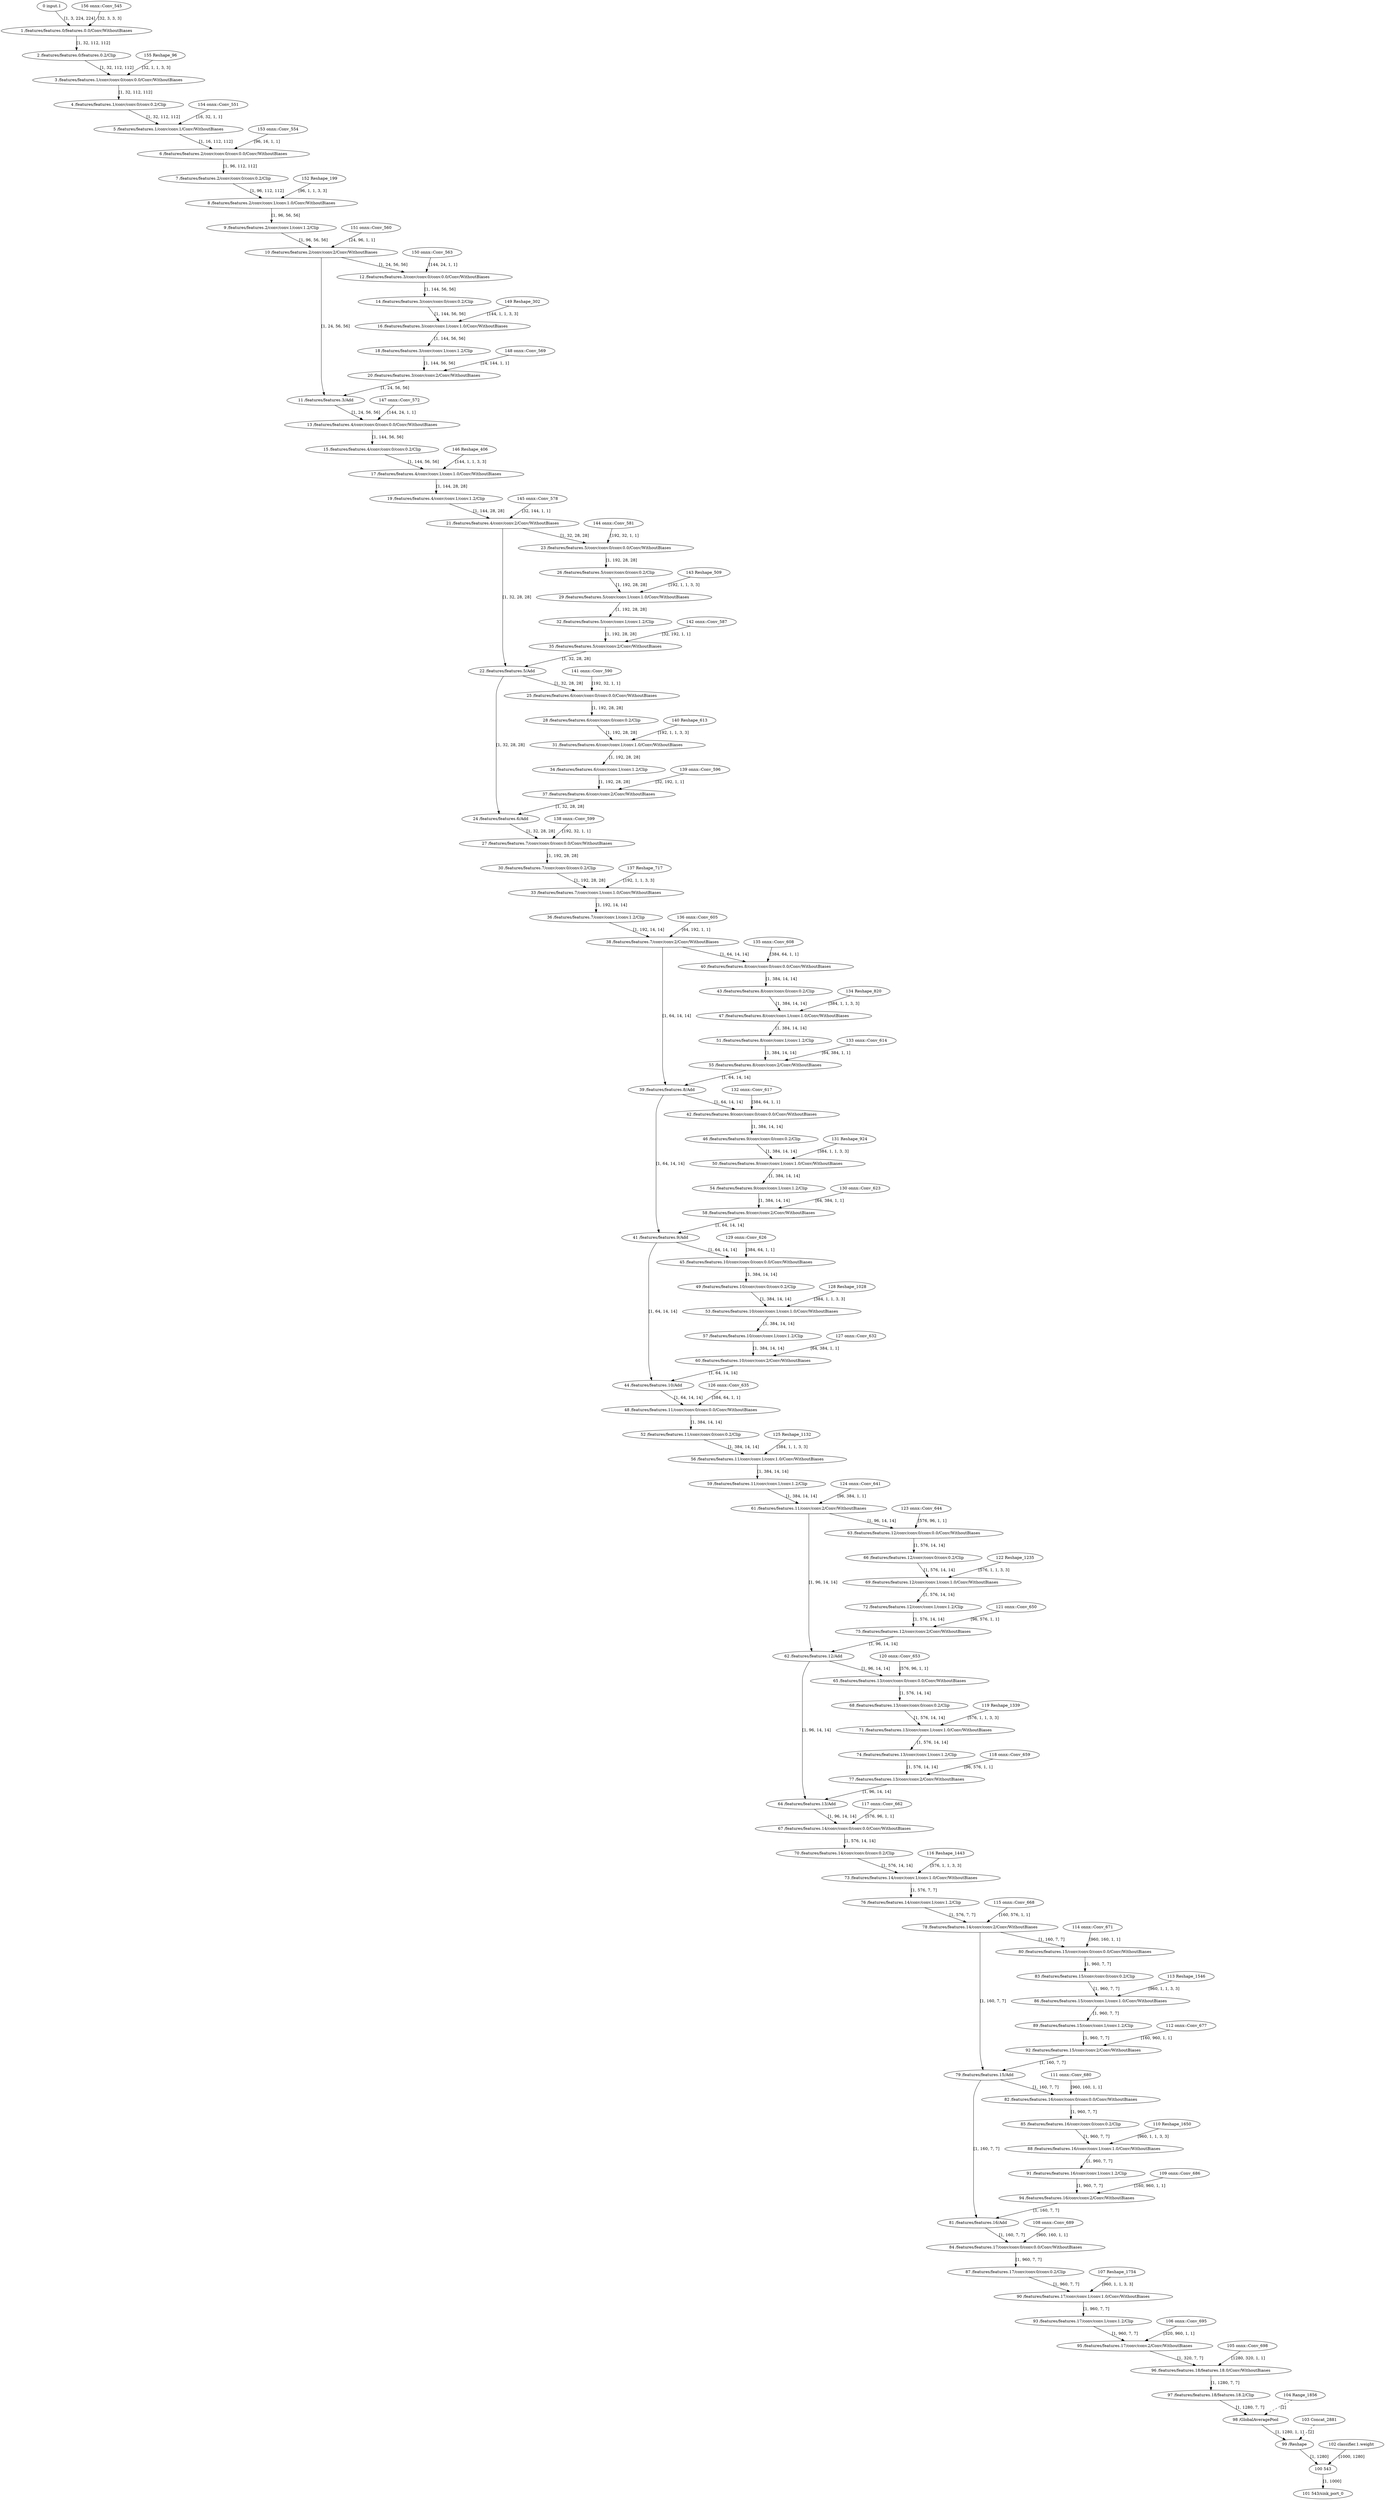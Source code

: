 strict digraph  {
"0 input.1" [id=0, type=Parameter];
"1 /features/features.0/features.0.0/Conv/WithoutBiases" [id=1, type=Convolution];
"2 /features/features.0/features.0.2/Clip" [id=2, type=Clamp];
"3 /features/features.1/conv/conv.0/conv.0.0/Conv/WithoutBiases" [id=3, type=GroupConvolution];
"4 /features/features.1/conv/conv.0/conv.0.2/Clip" [id=4, type=Clamp];
"5 /features/features.1/conv/conv.1/Conv/WithoutBiases" [id=5, type=Convolution];
"6 /features/features.2/conv/conv.0/conv.0.0/Conv/WithoutBiases" [id=6, type=Convolution];
"7 /features/features.2/conv/conv.0/conv.0.2/Clip" [id=7, type=Clamp];
"8 /features/features.2/conv/conv.1/conv.1.0/Conv/WithoutBiases" [id=8, type=GroupConvolution];
"9 /features/features.2/conv/conv.1/conv.1.2/Clip" [id=9, type=Clamp];
"10 /features/features.2/conv/conv.2/Conv/WithoutBiases" [id=10, type=Convolution];
"11 /features/features.3/Add" [id=11, type=Add];
"12 /features/features.3/conv/conv.0/conv.0.0/Conv/WithoutBiases" [id=12, type=Convolution];
"13 /features/features.4/conv/conv.0/conv.0.0/Conv/WithoutBiases" [id=13, type=Convolution];
"14 /features/features.3/conv/conv.0/conv.0.2/Clip" [id=14, type=Clamp];
"15 /features/features.4/conv/conv.0/conv.0.2/Clip" [id=15, type=Clamp];
"16 /features/features.3/conv/conv.1/conv.1.0/Conv/WithoutBiases" [id=16, type=GroupConvolution];
"17 /features/features.4/conv/conv.1/conv.1.0/Conv/WithoutBiases" [id=17, type=GroupConvolution];
"18 /features/features.3/conv/conv.1/conv.1.2/Clip" [id=18, type=Clamp];
"19 /features/features.4/conv/conv.1/conv.1.2/Clip" [id=19, type=Clamp];
"20 /features/features.3/conv/conv.2/Conv/WithoutBiases" [id=20, type=Convolution];
"21 /features/features.4/conv/conv.2/Conv/WithoutBiases" [id=21, type=Convolution];
"22 /features/features.5/Add" [id=22, type=Add];
"23 /features/features.5/conv/conv.0/conv.0.0/Conv/WithoutBiases" [id=23, type=Convolution];
"24 /features/features.6/Add" [id=24, type=Add];
"25 /features/features.6/conv/conv.0/conv.0.0/Conv/WithoutBiases" [id=25, type=Convolution];
"26 /features/features.5/conv/conv.0/conv.0.2/Clip" [id=26, type=Clamp];
"27 /features/features.7/conv/conv.0/conv.0.0/Conv/WithoutBiases" [id=27, type=Convolution];
"28 /features/features.6/conv/conv.0/conv.0.2/Clip" [id=28, type=Clamp];
"29 /features/features.5/conv/conv.1/conv.1.0/Conv/WithoutBiases" [id=29, type=GroupConvolution];
"30 /features/features.7/conv/conv.0/conv.0.2/Clip" [id=30, type=Clamp];
"31 /features/features.6/conv/conv.1/conv.1.0/Conv/WithoutBiases" [id=31, type=GroupConvolution];
"32 /features/features.5/conv/conv.1/conv.1.2/Clip" [id=32, type=Clamp];
"33 /features/features.7/conv/conv.1/conv.1.0/Conv/WithoutBiases" [id=33, type=GroupConvolution];
"34 /features/features.6/conv/conv.1/conv.1.2/Clip" [id=34, type=Clamp];
"35 /features/features.5/conv/conv.2/Conv/WithoutBiases" [id=35, type=Convolution];
"36 /features/features.7/conv/conv.1/conv.1.2/Clip" [id=36, type=Clamp];
"37 /features/features.6/conv/conv.2/Conv/WithoutBiases" [id=37, type=Convolution];
"38 /features/features.7/conv/conv.2/Conv/WithoutBiases" [id=38, type=Convolution];
"39 /features/features.8/Add" [id=39, type=Add];
"40 /features/features.8/conv/conv.0/conv.0.0/Conv/WithoutBiases" [id=40, type=Convolution];
"41 /features/features.9/Add" [id=41, type=Add];
"42 /features/features.9/conv/conv.0/conv.0.0/Conv/WithoutBiases" [id=42, type=Convolution];
"43 /features/features.8/conv/conv.0/conv.0.2/Clip" [id=43, type=Clamp];
"44 /features/features.10/Add" [id=44, type=Add];
"45 /features/features.10/conv/conv.0/conv.0.0/Conv/WithoutBiases" [id=45, type=Convolution];
"46 /features/features.9/conv/conv.0/conv.0.2/Clip" [id=46, type=Clamp];
"47 /features/features.8/conv/conv.1/conv.1.0/Conv/WithoutBiases" [id=47, type=GroupConvolution];
"48 /features/features.11/conv/conv.0/conv.0.0/Conv/WithoutBiases" [id=48, type=Convolution];
"49 /features/features.10/conv/conv.0/conv.0.2/Clip" [id=49, type=Clamp];
"50 /features/features.9/conv/conv.1/conv.1.0/Conv/WithoutBiases" [id=50, type=GroupConvolution];
"51 /features/features.8/conv/conv.1/conv.1.2/Clip" [id=51, type=Clamp];
"52 /features/features.11/conv/conv.0/conv.0.2/Clip" [id=52, type=Clamp];
"53 /features/features.10/conv/conv.1/conv.1.0/Conv/WithoutBiases" [id=53, type=GroupConvolution];
"54 /features/features.9/conv/conv.1/conv.1.2/Clip" [id=54, type=Clamp];
"55 /features/features.8/conv/conv.2/Conv/WithoutBiases" [id=55, type=Convolution];
"56 /features/features.11/conv/conv.1/conv.1.0/Conv/WithoutBiases" [id=56, type=GroupConvolution];
"57 /features/features.10/conv/conv.1/conv.1.2/Clip" [id=57, type=Clamp];
"58 /features/features.9/conv/conv.2/Conv/WithoutBiases" [id=58, type=Convolution];
"59 /features/features.11/conv/conv.1/conv.1.2/Clip" [id=59, type=Clamp];
"60 /features/features.10/conv/conv.2/Conv/WithoutBiases" [id=60, type=Convolution];
"61 /features/features.11/conv/conv.2/Conv/WithoutBiases" [id=61, type=Convolution];
"62 /features/features.12/Add" [id=62, type=Add];
"63 /features/features.12/conv/conv.0/conv.0.0/Conv/WithoutBiases" [id=63, type=Convolution];
"64 /features/features.13/Add" [id=64, type=Add];
"65 /features/features.13/conv/conv.0/conv.0.0/Conv/WithoutBiases" [id=65, type=Convolution];
"66 /features/features.12/conv/conv.0/conv.0.2/Clip" [id=66, type=Clamp];
"67 /features/features.14/conv/conv.0/conv.0.0/Conv/WithoutBiases" [id=67, type=Convolution];
"68 /features/features.13/conv/conv.0/conv.0.2/Clip" [id=68, type=Clamp];
"69 /features/features.12/conv/conv.1/conv.1.0/Conv/WithoutBiases" [id=69, type=GroupConvolution];
"70 /features/features.14/conv/conv.0/conv.0.2/Clip" [id=70, type=Clamp];
"71 /features/features.13/conv/conv.1/conv.1.0/Conv/WithoutBiases" [id=71, type=GroupConvolution];
"72 /features/features.12/conv/conv.1/conv.1.2/Clip" [id=72, type=Clamp];
"73 /features/features.14/conv/conv.1/conv.1.0/Conv/WithoutBiases" [id=73, type=GroupConvolution];
"74 /features/features.13/conv/conv.1/conv.1.2/Clip" [id=74, type=Clamp];
"75 /features/features.12/conv/conv.2/Conv/WithoutBiases" [id=75, type=Convolution];
"76 /features/features.14/conv/conv.1/conv.1.2/Clip" [id=76, type=Clamp];
"77 /features/features.13/conv/conv.2/Conv/WithoutBiases" [id=77, type=Convolution];
"78 /features/features.14/conv/conv.2/Conv/WithoutBiases" [id=78, type=Convolution];
"79 /features/features.15/Add" [id=79, type=Add];
"80 /features/features.15/conv/conv.0/conv.0.0/Conv/WithoutBiases" [id=80, type=Convolution];
"81 /features/features.16/Add" [id=81, type=Add];
"82 /features/features.16/conv/conv.0/conv.0.0/Conv/WithoutBiases" [id=82, type=Convolution];
"83 /features/features.15/conv/conv.0/conv.0.2/Clip" [id=83, type=Clamp];
"84 /features/features.17/conv/conv.0/conv.0.0/Conv/WithoutBiases" [id=84, type=Convolution];
"85 /features/features.16/conv/conv.0/conv.0.2/Clip" [id=85, type=Clamp];
"86 /features/features.15/conv/conv.1/conv.1.0/Conv/WithoutBiases" [id=86, type=GroupConvolution];
"87 /features/features.17/conv/conv.0/conv.0.2/Clip" [id=87, type=Clamp];
"88 /features/features.16/conv/conv.1/conv.1.0/Conv/WithoutBiases" [id=88, type=GroupConvolution];
"89 /features/features.15/conv/conv.1/conv.1.2/Clip" [id=89, type=Clamp];
"90 /features/features.17/conv/conv.1/conv.1.0/Conv/WithoutBiases" [id=90, type=GroupConvolution];
"91 /features/features.16/conv/conv.1/conv.1.2/Clip" [id=91, type=Clamp];
"92 /features/features.15/conv/conv.2/Conv/WithoutBiases" [id=92, type=Convolution];
"93 /features/features.17/conv/conv.1/conv.1.2/Clip" [id=93, type=Clamp];
"94 /features/features.16/conv/conv.2/Conv/WithoutBiases" [id=94, type=Convolution];
"95 /features/features.17/conv/conv.2/Conv/WithoutBiases" [id=95, type=Convolution];
"96 /features/features.18/features.18.0/Conv/WithoutBiases" [id=96, type=Convolution];
"97 /features/features.18/features.18.2/Clip" [id=97, type=Clamp];
"98 /GlobalAveragePool" [id=98, type=ReduceMean];
"99 /Reshape" [id=99, type=Reshape];
"100 543" [id=100, type=MatMul];
"101 543/sink_port_0" [id=101, type=Result];
"102 classifier.1.weight" [id=102, type=Constant];
"103 Concat_2881" [id=103, type=Constant];
"104 Range_1856" [id=104, type=Constant];
"105 onnx^^Conv_698" [id=105, label="105 onnx::Conv_698", type=Constant];
"106 onnx^^Conv_695" [id=106, label="106 onnx::Conv_695", type=Constant];
"107 Reshape_1754" [id=107, type=Constant];
"108 onnx^^Conv_689" [id=108, label="108 onnx::Conv_689", type=Constant];
"109 onnx^^Conv_686" [id=109, label="109 onnx::Conv_686", type=Constant];
"110 Reshape_1650" [id=110, type=Constant];
"111 onnx^^Conv_680" [id=111, label="111 onnx::Conv_680", type=Constant];
"112 onnx^^Conv_677" [id=112, label="112 onnx::Conv_677", type=Constant];
"113 Reshape_1546" [id=113, type=Constant];
"114 onnx^^Conv_671" [id=114, label="114 onnx::Conv_671", type=Constant];
"115 onnx^^Conv_668" [id=115, label="115 onnx::Conv_668", type=Constant];
"116 Reshape_1443" [id=116, type=Constant];
"117 onnx^^Conv_662" [id=117, label="117 onnx::Conv_662", type=Constant];
"118 onnx^^Conv_659" [id=118, label="118 onnx::Conv_659", type=Constant];
"119 Reshape_1339" [id=119, type=Constant];
"120 onnx^^Conv_653" [id=120, label="120 onnx::Conv_653", type=Constant];
"121 onnx^^Conv_650" [id=121, label="121 onnx::Conv_650", type=Constant];
"122 Reshape_1235" [id=122, type=Constant];
"123 onnx^^Conv_644" [id=123, label="123 onnx::Conv_644", type=Constant];
"124 onnx^^Conv_641" [id=124, label="124 onnx::Conv_641", type=Constant];
"125 Reshape_1132" [id=125, type=Constant];
"126 onnx^^Conv_635" [id=126, label="126 onnx::Conv_635", type=Constant];
"127 onnx^^Conv_632" [id=127, label="127 onnx::Conv_632", type=Constant];
"128 Reshape_1028" [id=128, type=Constant];
"129 onnx^^Conv_626" [id=129, label="129 onnx::Conv_626", type=Constant];
"130 onnx^^Conv_623" [id=130, label="130 onnx::Conv_623", type=Constant];
"131 Reshape_924" [id=131, type=Constant];
"132 onnx^^Conv_617" [id=132, label="132 onnx::Conv_617", type=Constant];
"133 onnx^^Conv_614" [id=133, label="133 onnx::Conv_614", type=Constant];
"134 Reshape_820" [id=134, type=Constant];
"135 onnx^^Conv_608" [id=135, label="135 onnx::Conv_608", type=Constant];
"136 onnx^^Conv_605" [id=136, label="136 onnx::Conv_605", type=Constant];
"137 Reshape_717" [id=137, type=Constant];
"138 onnx^^Conv_599" [id=138, label="138 onnx::Conv_599", type=Constant];
"139 onnx^^Conv_596" [id=139, label="139 onnx::Conv_596", type=Constant];
"140 Reshape_613" [id=140, type=Constant];
"141 onnx^^Conv_590" [id=141, label="141 onnx::Conv_590", type=Constant];
"142 onnx^^Conv_587" [id=142, label="142 onnx::Conv_587", type=Constant];
"143 Reshape_509" [id=143, type=Constant];
"144 onnx^^Conv_581" [id=144, label="144 onnx::Conv_581", type=Constant];
"145 onnx^^Conv_578" [id=145, label="145 onnx::Conv_578", type=Constant];
"146 Reshape_406" [id=146, type=Constant];
"147 onnx^^Conv_572" [id=147, label="147 onnx::Conv_572", type=Constant];
"148 onnx^^Conv_569" [id=148, label="148 onnx::Conv_569", type=Constant];
"149 Reshape_302" [id=149, type=Constant];
"150 onnx^^Conv_563" [id=150, label="150 onnx::Conv_563", type=Constant];
"151 onnx^^Conv_560" [id=151, label="151 onnx::Conv_560", type=Constant];
"152 Reshape_199" [id=152, type=Constant];
"153 onnx^^Conv_554" [id=153, label="153 onnx::Conv_554", type=Constant];
"154 onnx^^Conv_551" [id=154, label="154 onnx::Conv_551", type=Constant];
"155 Reshape_96" [id=155, type=Constant];
"156 onnx^^Conv_545" [id=156, label="156 onnx::Conv_545", type=Constant];
"0 input.1" -> "1 /features/features.0/features.0.0/Conv/WithoutBiases"  [label="[1, 3, 224, 224]", style=solid];
"1 /features/features.0/features.0.0/Conv/WithoutBiases" -> "2 /features/features.0/features.0.2/Clip"  [label="[1, 32, 112, 112]", style=solid];
"2 /features/features.0/features.0.2/Clip" -> "3 /features/features.1/conv/conv.0/conv.0.0/Conv/WithoutBiases"  [label="[1, 32, 112, 112]", style=solid];
"3 /features/features.1/conv/conv.0/conv.0.0/Conv/WithoutBiases" -> "4 /features/features.1/conv/conv.0/conv.0.2/Clip"  [label="[1, 32, 112, 112]", style=solid];
"4 /features/features.1/conv/conv.0/conv.0.2/Clip" -> "5 /features/features.1/conv/conv.1/Conv/WithoutBiases"  [label="[1, 32, 112, 112]", style=solid];
"5 /features/features.1/conv/conv.1/Conv/WithoutBiases" -> "6 /features/features.2/conv/conv.0/conv.0.0/Conv/WithoutBiases"  [label="[1, 16, 112, 112]", style=solid];
"6 /features/features.2/conv/conv.0/conv.0.0/Conv/WithoutBiases" -> "7 /features/features.2/conv/conv.0/conv.0.2/Clip"  [label="[1, 96, 112, 112]", style=solid];
"7 /features/features.2/conv/conv.0/conv.0.2/Clip" -> "8 /features/features.2/conv/conv.1/conv.1.0/Conv/WithoutBiases"  [label="[1, 96, 112, 112]", style=solid];
"8 /features/features.2/conv/conv.1/conv.1.0/Conv/WithoutBiases" -> "9 /features/features.2/conv/conv.1/conv.1.2/Clip"  [label="[1, 96, 56, 56]", style=solid];
"9 /features/features.2/conv/conv.1/conv.1.2/Clip" -> "10 /features/features.2/conv/conv.2/Conv/WithoutBiases"  [label="[1, 96, 56, 56]", style=solid];
"10 /features/features.2/conv/conv.2/Conv/WithoutBiases" -> "11 /features/features.3/Add"  [label="[1, 24, 56, 56]", style=solid];
"10 /features/features.2/conv/conv.2/Conv/WithoutBiases" -> "12 /features/features.3/conv/conv.0/conv.0.0/Conv/WithoutBiases"  [label="[1, 24, 56, 56]", style=solid];
"11 /features/features.3/Add" -> "13 /features/features.4/conv/conv.0/conv.0.0/Conv/WithoutBiases"  [label="[1, 24, 56, 56]", style=solid];
"12 /features/features.3/conv/conv.0/conv.0.0/Conv/WithoutBiases" -> "14 /features/features.3/conv/conv.0/conv.0.2/Clip"  [label="[1, 144, 56, 56]", style=solid];
"13 /features/features.4/conv/conv.0/conv.0.0/Conv/WithoutBiases" -> "15 /features/features.4/conv/conv.0/conv.0.2/Clip"  [label="[1, 144, 56, 56]", style=solid];
"14 /features/features.3/conv/conv.0/conv.0.2/Clip" -> "16 /features/features.3/conv/conv.1/conv.1.0/Conv/WithoutBiases"  [label="[1, 144, 56, 56]", style=solid];
"15 /features/features.4/conv/conv.0/conv.0.2/Clip" -> "17 /features/features.4/conv/conv.1/conv.1.0/Conv/WithoutBiases"  [label="[1, 144, 56, 56]", style=solid];
"16 /features/features.3/conv/conv.1/conv.1.0/Conv/WithoutBiases" -> "18 /features/features.3/conv/conv.1/conv.1.2/Clip"  [label="[1, 144, 56, 56]", style=solid];
"17 /features/features.4/conv/conv.1/conv.1.0/Conv/WithoutBiases" -> "19 /features/features.4/conv/conv.1/conv.1.2/Clip"  [label="[1, 144, 28, 28]", style=solid];
"18 /features/features.3/conv/conv.1/conv.1.2/Clip" -> "20 /features/features.3/conv/conv.2/Conv/WithoutBiases"  [label="[1, 144, 56, 56]", style=solid];
"19 /features/features.4/conv/conv.1/conv.1.2/Clip" -> "21 /features/features.4/conv/conv.2/Conv/WithoutBiases"  [label="[1, 144, 28, 28]", style=solid];
"20 /features/features.3/conv/conv.2/Conv/WithoutBiases" -> "11 /features/features.3/Add"  [label="[1, 24, 56, 56]", style=solid];
"21 /features/features.4/conv/conv.2/Conv/WithoutBiases" -> "22 /features/features.5/Add"  [label="[1, 32, 28, 28]", style=solid];
"21 /features/features.4/conv/conv.2/Conv/WithoutBiases" -> "23 /features/features.5/conv/conv.0/conv.0.0/Conv/WithoutBiases"  [label="[1, 32, 28, 28]", style=solid];
"22 /features/features.5/Add" -> "24 /features/features.6/Add"  [label="[1, 32, 28, 28]", style=solid];
"22 /features/features.5/Add" -> "25 /features/features.6/conv/conv.0/conv.0.0/Conv/WithoutBiases"  [label="[1, 32, 28, 28]", style=solid];
"23 /features/features.5/conv/conv.0/conv.0.0/Conv/WithoutBiases" -> "26 /features/features.5/conv/conv.0/conv.0.2/Clip"  [label="[1, 192, 28, 28]", style=solid];
"24 /features/features.6/Add" -> "27 /features/features.7/conv/conv.0/conv.0.0/Conv/WithoutBiases"  [label="[1, 32, 28, 28]", style=solid];
"25 /features/features.6/conv/conv.0/conv.0.0/Conv/WithoutBiases" -> "28 /features/features.6/conv/conv.0/conv.0.2/Clip"  [label="[1, 192, 28, 28]", style=solid];
"26 /features/features.5/conv/conv.0/conv.0.2/Clip" -> "29 /features/features.5/conv/conv.1/conv.1.0/Conv/WithoutBiases"  [label="[1, 192, 28, 28]", style=solid];
"27 /features/features.7/conv/conv.0/conv.0.0/Conv/WithoutBiases" -> "30 /features/features.7/conv/conv.0/conv.0.2/Clip"  [label="[1, 192, 28, 28]", style=solid];
"28 /features/features.6/conv/conv.0/conv.0.2/Clip" -> "31 /features/features.6/conv/conv.1/conv.1.0/Conv/WithoutBiases"  [label="[1, 192, 28, 28]", style=solid];
"29 /features/features.5/conv/conv.1/conv.1.0/Conv/WithoutBiases" -> "32 /features/features.5/conv/conv.1/conv.1.2/Clip"  [label="[1, 192, 28, 28]", style=solid];
"30 /features/features.7/conv/conv.0/conv.0.2/Clip" -> "33 /features/features.7/conv/conv.1/conv.1.0/Conv/WithoutBiases"  [label="[1, 192, 28, 28]", style=solid];
"31 /features/features.6/conv/conv.1/conv.1.0/Conv/WithoutBiases" -> "34 /features/features.6/conv/conv.1/conv.1.2/Clip"  [label="[1, 192, 28, 28]", style=solid];
"32 /features/features.5/conv/conv.1/conv.1.2/Clip" -> "35 /features/features.5/conv/conv.2/Conv/WithoutBiases"  [label="[1, 192, 28, 28]", style=solid];
"33 /features/features.7/conv/conv.1/conv.1.0/Conv/WithoutBiases" -> "36 /features/features.7/conv/conv.1/conv.1.2/Clip"  [label="[1, 192, 14, 14]", style=solid];
"34 /features/features.6/conv/conv.1/conv.1.2/Clip" -> "37 /features/features.6/conv/conv.2/Conv/WithoutBiases"  [label="[1, 192, 28, 28]", style=solid];
"35 /features/features.5/conv/conv.2/Conv/WithoutBiases" -> "22 /features/features.5/Add"  [label="[1, 32, 28, 28]", style=solid];
"36 /features/features.7/conv/conv.1/conv.1.2/Clip" -> "38 /features/features.7/conv/conv.2/Conv/WithoutBiases"  [label="[1, 192, 14, 14]", style=solid];
"37 /features/features.6/conv/conv.2/Conv/WithoutBiases" -> "24 /features/features.6/Add"  [label="[1, 32, 28, 28]", style=solid];
"38 /features/features.7/conv/conv.2/Conv/WithoutBiases" -> "39 /features/features.8/Add"  [label="[1, 64, 14, 14]", style=solid];
"38 /features/features.7/conv/conv.2/Conv/WithoutBiases" -> "40 /features/features.8/conv/conv.0/conv.0.0/Conv/WithoutBiases"  [label="[1, 64, 14, 14]", style=solid];
"39 /features/features.8/Add" -> "41 /features/features.9/Add"  [label="[1, 64, 14, 14]", style=solid];
"39 /features/features.8/Add" -> "42 /features/features.9/conv/conv.0/conv.0.0/Conv/WithoutBiases"  [label="[1, 64, 14, 14]", style=solid];
"40 /features/features.8/conv/conv.0/conv.0.0/Conv/WithoutBiases" -> "43 /features/features.8/conv/conv.0/conv.0.2/Clip"  [label="[1, 384, 14, 14]", style=solid];
"41 /features/features.9/Add" -> "44 /features/features.10/Add"  [label="[1, 64, 14, 14]", style=solid];
"41 /features/features.9/Add" -> "45 /features/features.10/conv/conv.0/conv.0.0/Conv/WithoutBiases"  [label="[1, 64, 14, 14]", style=solid];
"42 /features/features.9/conv/conv.0/conv.0.0/Conv/WithoutBiases" -> "46 /features/features.9/conv/conv.0/conv.0.2/Clip"  [label="[1, 384, 14, 14]", style=solid];
"43 /features/features.8/conv/conv.0/conv.0.2/Clip" -> "47 /features/features.8/conv/conv.1/conv.1.0/Conv/WithoutBiases"  [label="[1, 384, 14, 14]", style=solid];
"44 /features/features.10/Add" -> "48 /features/features.11/conv/conv.0/conv.0.0/Conv/WithoutBiases"  [label="[1, 64, 14, 14]", style=solid];
"45 /features/features.10/conv/conv.0/conv.0.0/Conv/WithoutBiases" -> "49 /features/features.10/conv/conv.0/conv.0.2/Clip"  [label="[1, 384, 14, 14]", style=solid];
"46 /features/features.9/conv/conv.0/conv.0.2/Clip" -> "50 /features/features.9/conv/conv.1/conv.1.0/Conv/WithoutBiases"  [label="[1, 384, 14, 14]", style=solid];
"47 /features/features.8/conv/conv.1/conv.1.0/Conv/WithoutBiases" -> "51 /features/features.8/conv/conv.1/conv.1.2/Clip"  [label="[1, 384, 14, 14]", style=solid];
"48 /features/features.11/conv/conv.0/conv.0.0/Conv/WithoutBiases" -> "52 /features/features.11/conv/conv.0/conv.0.2/Clip"  [label="[1, 384, 14, 14]", style=solid];
"49 /features/features.10/conv/conv.0/conv.0.2/Clip" -> "53 /features/features.10/conv/conv.1/conv.1.0/Conv/WithoutBiases"  [label="[1, 384, 14, 14]", style=solid];
"50 /features/features.9/conv/conv.1/conv.1.0/Conv/WithoutBiases" -> "54 /features/features.9/conv/conv.1/conv.1.2/Clip"  [label="[1, 384, 14, 14]", style=solid];
"51 /features/features.8/conv/conv.1/conv.1.2/Clip" -> "55 /features/features.8/conv/conv.2/Conv/WithoutBiases"  [label="[1, 384, 14, 14]", style=solid];
"52 /features/features.11/conv/conv.0/conv.0.2/Clip" -> "56 /features/features.11/conv/conv.1/conv.1.0/Conv/WithoutBiases"  [label="[1, 384, 14, 14]", style=solid];
"53 /features/features.10/conv/conv.1/conv.1.0/Conv/WithoutBiases" -> "57 /features/features.10/conv/conv.1/conv.1.2/Clip"  [label="[1, 384, 14, 14]", style=solid];
"54 /features/features.9/conv/conv.1/conv.1.2/Clip" -> "58 /features/features.9/conv/conv.2/Conv/WithoutBiases"  [label="[1, 384, 14, 14]", style=solid];
"55 /features/features.8/conv/conv.2/Conv/WithoutBiases" -> "39 /features/features.8/Add"  [label="[1, 64, 14, 14]", style=solid];
"56 /features/features.11/conv/conv.1/conv.1.0/Conv/WithoutBiases" -> "59 /features/features.11/conv/conv.1/conv.1.2/Clip"  [label="[1, 384, 14, 14]", style=solid];
"57 /features/features.10/conv/conv.1/conv.1.2/Clip" -> "60 /features/features.10/conv/conv.2/Conv/WithoutBiases"  [label="[1, 384, 14, 14]", style=solid];
"58 /features/features.9/conv/conv.2/Conv/WithoutBiases" -> "41 /features/features.9/Add"  [label="[1, 64, 14, 14]", style=solid];
"59 /features/features.11/conv/conv.1/conv.1.2/Clip" -> "61 /features/features.11/conv/conv.2/Conv/WithoutBiases"  [label="[1, 384, 14, 14]", style=solid];
"60 /features/features.10/conv/conv.2/Conv/WithoutBiases" -> "44 /features/features.10/Add"  [label="[1, 64, 14, 14]", style=solid];
"61 /features/features.11/conv/conv.2/Conv/WithoutBiases" -> "62 /features/features.12/Add"  [label="[1, 96, 14, 14]", style=solid];
"61 /features/features.11/conv/conv.2/Conv/WithoutBiases" -> "63 /features/features.12/conv/conv.0/conv.0.0/Conv/WithoutBiases"  [label="[1, 96, 14, 14]", style=solid];
"62 /features/features.12/Add" -> "64 /features/features.13/Add"  [label="[1, 96, 14, 14]", style=solid];
"62 /features/features.12/Add" -> "65 /features/features.13/conv/conv.0/conv.0.0/Conv/WithoutBiases"  [label="[1, 96, 14, 14]", style=solid];
"63 /features/features.12/conv/conv.0/conv.0.0/Conv/WithoutBiases" -> "66 /features/features.12/conv/conv.0/conv.0.2/Clip"  [label="[1, 576, 14, 14]", style=solid];
"64 /features/features.13/Add" -> "67 /features/features.14/conv/conv.0/conv.0.0/Conv/WithoutBiases"  [label="[1, 96, 14, 14]", style=solid];
"65 /features/features.13/conv/conv.0/conv.0.0/Conv/WithoutBiases" -> "68 /features/features.13/conv/conv.0/conv.0.2/Clip"  [label="[1, 576, 14, 14]", style=solid];
"66 /features/features.12/conv/conv.0/conv.0.2/Clip" -> "69 /features/features.12/conv/conv.1/conv.1.0/Conv/WithoutBiases"  [label="[1, 576, 14, 14]", style=solid];
"67 /features/features.14/conv/conv.0/conv.0.0/Conv/WithoutBiases" -> "70 /features/features.14/conv/conv.0/conv.0.2/Clip"  [label="[1, 576, 14, 14]", style=solid];
"68 /features/features.13/conv/conv.0/conv.0.2/Clip" -> "71 /features/features.13/conv/conv.1/conv.1.0/Conv/WithoutBiases"  [label="[1, 576, 14, 14]", style=solid];
"69 /features/features.12/conv/conv.1/conv.1.0/Conv/WithoutBiases" -> "72 /features/features.12/conv/conv.1/conv.1.2/Clip"  [label="[1, 576, 14, 14]", style=solid];
"70 /features/features.14/conv/conv.0/conv.0.2/Clip" -> "73 /features/features.14/conv/conv.1/conv.1.0/Conv/WithoutBiases"  [label="[1, 576, 14, 14]", style=solid];
"71 /features/features.13/conv/conv.1/conv.1.0/Conv/WithoutBiases" -> "74 /features/features.13/conv/conv.1/conv.1.2/Clip"  [label="[1, 576, 14, 14]", style=solid];
"72 /features/features.12/conv/conv.1/conv.1.2/Clip" -> "75 /features/features.12/conv/conv.2/Conv/WithoutBiases"  [label="[1, 576, 14, 14]", style=solid];
"73 /features/features.14/conv/conv.1/conv.1.0/Conv/WithoutBiases" -> "76 /features/features.14/conv/conv.1/conv.1.2/Clip"  [label="[1, 576, 7, 7]", style=solid];
"74 /features/features.13/conv/conv.1/conv.1.2/Clip" -> "77 /features/features.13/conv/conv.2/Conv/WithoutBiases"  [label="[1, 576, 14, 14]", style=solid];
"75 /features/features.12/conv/conv.2/Conv/WithoutBiases" -> "62 /features/features.12/Add"  [label="[1, 96, 14, 14]", style=solid];
"76 /features/features.14/conv/conv.1/conv.1.2/Clip" -> "78 /features/features.14/conv/conv.2/Conv/WithoutBiases"  [label="[1, 576, 7, 7]", style=solid];
"77 /features/features.13/conv/conv.2/Conv/WithoutBiases" -> "64 /features/features.13/Add"  [label="[1, 96, 14, 14]", style=solid];
"78 /features/features.14/conv/conv.2/Conv/WithoutBiases" -> "79 /features/features.15/Add"  [label="[1, 160, 7, 7]", style=solid];
"78 /features/features.14/conv/conv.2/Conv/WithoutBiases" -> "80 /features/features.15/conv/conv.0/conv.0.0/Conv/WithoutBiases"  [label="[1, 160, 7, 7]", style=solid];
"79 /features/features.15/Add" -> "81 /features/features.16/Add"  [label="[1, 160, 7, 7]", style=solid];
"79 /features/features.15/Add" -> "82 /features/features.16/conv/conv.0/conv.0.0/Conv/WithoutBiases"  [label="[1, 160, 7, 7]", style=solid];
"80 /features/features.15/conv/conv.0/conv.0.0/Conv/WithoutBiases" -> "83 /features/features.15/conv/conv.0/conv.0.2/Clip"  [label="[1, 960, 7, 7]", style=solid];
"81 /features/features.16/Add" -> "84 /features/features.17/conv/conv.0/conv.0.0/Conv/WithoutBiases"  [label="[1, 160, 7, 7]", style=solid];
"82 /features/features.16/conv/conv.0/conv.0.0/Conv/WithoutBiases" -> "85 /features/features.16/conv/conv.0/conv.0.2/Clip"  [label="[1, 960, 7, 7]", style=solid];
"83 /features/features.15/conv/conv.0/conv.0.2/Clip" -> "86 /features/features.15/conv/conv.1/conv.1.0/Conv/WithoutBiases"  [label="[1, 960, 7, 7]", style=solid];
"84 /features/features.17/conv/conv.0/conv.0.0/Conv/WithoutBiases" -> "87 /features/features.17/conv/conv.0/conv.0.2/Clip"  [label="[1, 960, 7, 7]", style=solid];
"85 /features/features.16/conv/conv.0/conv.0.2/Clip" -> "88 /features/features.16/conv/conv.1/conv.1.0/Conv/WithoutBiases"  [label="[1, 960, 7, 7]", style=solid];
"86 /features/features.15/conv/conv.1/conv.1.0/Conv/WithoutBiases" -> "89 /features/features.15/conv/conv.1/conv.1.2/Clip"  [label="[1, 960, 7, 7]", style=solid];
"87 /features/features.17/conv/conv.0/conv.0.2/Clip" -> "90 /features/features.17/conv/conv.1/conv.1.0/Conv/WithoutBiases"  [label="[1, 960, 7, 7]", style=solid];
"88 /features/features.16/conv/conv.1/conv.1.0/Conv/WithoutBiases" -> "91 /features/features.16/conv/conv.1/conv.1.2/Clip"  [label="[1, 960, 7, 7]", style=solid];
"89 /features/features.15/conv/conv.1/conv.1.2/Clip" -> "92 /features/features.15/conv/conv.2/Conv/WithoutBiases"  [label="[1, 960, 7, 7]", style=solid];
"90 /features/features.17/conv/conv.1/conv.1.0/Conv/WithoutBiases" -> "93 /features/features.17/conv/conv.1/conv.1.2/Clip"  [label="[1, 960, 7, 7]", style=solid];
"91 /features/features.16/conv/conv.1/conv.1.2/Clip" -> "94 /features/features.16/conv/conv.2/Conv/WithoutBiases"  [label="[1, 960, 7, 7]", style=solid];
"92 /features/features.15/conv/conv.2/Conv/WithoutBiases" -> "79 /features/features.15/Add"  [label="[1, 160, 7, 7]", style=solid];
"93 /features/features.17/conv/conv.1/conv.1.2/Clip" -> "95 /features/features.17/conv/conv.2/Conv/WithoutBiases"  [label="[1, 960, 7, 7]", style=solid];
"94 /features/features.16/conv/conv.2/Conv/WithoutBiases" -> "81 /features/features.16/Add"  [label="[1, 160, 7, 7]", style=solid];
"95 /features/features.17/conv/conv.2/Conv/WithoutBiases" -> "96 /features/features.18/features.18.0/Conv/WithoutBiases"  [label="[1, 320, 7, 7]", style=solid];
"96 /features/features.18/features.18.0/Conv/WithoutBiases" -> "97 /features/features.18/features.18.2/Clip"  [label="[1, 1280, 7, 7]", style=solid];
"97 /features/features.18/features.18.2/Clip" -> "98 /GlobalAveragePool"  [label="[1, 1280, 7, 7]", style=solid];
"98 /GlobalAveragePool" -> "99 /Reshape"  [label="[1, 1280, 1, 1]", style=solid];
"99 /Reshape" -> "100 543"  [label="[1, 1280]", style=solid];
"100 543" -> "101 543/sink_port_0"  [label="[1, 1000]", style=solid];
"102 classifier.1.weight" -> "100 543"  [label="[1000, 1280]", style=solid];
"103 Concat_2881" -> "99 /Reshape"  [label="[2]", style=dashed];
"104 Range_1856" -> "98 /GlobalAveragePool"  [label="[2]", style=dashed];
"105 onnx^^Conv_698" -> "96 /features/features.18/features.18.0/Conv/WithoutBiases"  [label="[1280, 320, 1, 1]", style=solid];
"106 onnx^^Conv_695" -> "95 /features/features.17/conv/conv.2/Conv/WithoutBiases"  [label="[320, 960, 1, 1]", style=solid];
"107 Reshape_1754" -> "90 /features/features.17/conv/conv.1/conv.1.0/Conv/WithoutBiases"  [label="[960, 1, 1, 3, 3]", style=solid];
"108 onnx^^Conv_689" -> "84 /features/features.17/conv/conv.0/conv.0.0/Conv/WithoutBiases"  [label="[960, 160, 1, 1]", style=solid];
"109 onnx^^Conv_686" -> "94 /features/features.16/conv/conv.2/Conv/WithoutBiases"  [label="[160, 960, 1, 1]", style=solid];
"110 Reshape_1650" -> "88 /features/features.16/conv/conv.1/conv.1.0/Conv/WithoutBiases"  [label="[960, 1, 1, 3, 3]", style=solid];
"111 onnx^^Conv_680" -> "82 /features/features.16/conv/conv.0/conv.0.0/Conv/WithoutBiases"  [label="[960, 160, 1, 1]", style=solid];
"112 onnx^^Conv_677" -> "92 /features/features.15/conv/conv.2/Conv/WithoutBiases"  [label="[160, 960, 1, 1]", style=solid];
"113 Reshape_1546" -> "86 /features/features.15/conv/conv.1/conv.1.0/Conv/WithoutBiases"  [label="[960, 1, 1, 3, 3]", style=solid];
"114 onnx^^Conv_671" -> "80 /features/features.15/conv/conv.0/conv.0.0/Conv/WithoutBiases"  [label="[960, 160, 1, 1]", style=solid];
"115 onnx^^Conv_668" -> "78 /features/features.14/conv/conv.2/Conv/WithoutBiases"  [label="[160, 576, 1, 1]", style=solid];
"116 Reshape_1443" -> "73 /features/features.14/conv/conv.1/conv.1.0/Conv/WithoutBiases"  [label="[576, 1, 1, 3, 3]", style=solid];
"117 onnx^^Conv_662" -> "67 /features/features.14/conv/conv.0/conv.0.0/Conv/WithoutBiases"  [label="[576, 96, 1, 1]", style=solid];
"118 onnx^^Conv_659" -> "77 /features/features.13/conv/conv.2/Conv/WithoutBiases"  [label="[96, 576, 1, 1]", style=solid];
"119 Reshape_1339" -> "71 /features/features.13/conv/conv.1/conv.1.0/Conv/WithoutBiases"  [label="[576, 1, 1, 3, 3]", style=solid];
"120 onnx^^Conv_653" -> "65 /features/features.13/conv/conv.0/conv.0.0/Conv/WithoutBiases"  [label="[576, 96, 1, 1]", style=solid];
"121 onnx^^Conv_650" -> "75 /features/features.12/conv/conv.2/Conv/WithoutBiases"  [label="[96, 576, 1, 1]", style=solid];
"122 Reshape_1235" -> "69 /features/features.12/conv/conv.1/conv.1.0/Conv/WithoutBiases"  [label="[576, 1, 1, 3, 3]", style=solid];
"123 onnx^^Conv_644" -> "63 /features/features.12/conv/conv.0/conv.0.0/Conv/WithoutBiases"  [label="[576, 96, 1, 1]", style=solid];
"124 onnx^^Conv_641" -> "61 /features/features.11/conv/conv.2/Conv/WithoutBiases"  [label="[96, 384, 1, 1]", style=solid];
"125 Reshape_1132" -> "56 /features/features.11/conv/conv.1/conv.1.0/Conv/WithoutBiases"  [label="[384, 1, 1, 3, 3]", style=solid];
"126 onnx^^Conv_635" -> "48 /features/features.11/conv/conv.0/conv.0.0/Conv/WithoutBiases"  [label="[384, 64, 1, 1]", style=solid];
"127 onnx^^Conv_632" -> "60 /features/features.10/conv/conv.2/Conv/WithoutBiases"  [label="[64, 384, 1, 1]", style=solid];
"128 Reshape_1028" -> "53 /features/features.10/conv/conv.1/conv.1.0/Conv/WithoutBiases"  [label="[384, 1, 1, 3, 3]", style=solid];
"129 onnx^^Conv_626" -> "45 /features/features.10/conv/conv.0/conv.0.0/Conv/WithoutBiases"  [label="[384, 64, 1, 1]", style=solid];
"130 onnx^^Conv_623" -> "58 /features/features.9/conv/conv.2/Conv/WithoutBiases"  [label="[64, 384, 1, 1]", style=solid];
"131 Reshape_924" -> "50 /features/features.9/conv/conv.1/conv.1.0/Conv/WithoutBiases"  [label="[384, 1, 1, 3, 3]", style=solid];
"132 onnx^^Conv_617" -> "42 /features/features.9/conv/conv.0/conv.0.0/Conv/WithoutBiases"  [label="[384, 64, 1, 1]", style=solid];
"133 onnx^^Conv_614" -> "55 /features/features.8/conv/conv.2/Conv/WithoutBiases"  [label="[64, 384, 1, 1]", style=solid];
"134 Reshape_820" -> "47 /features/features.8/conv/conv.1/conv.1.0/Conv/WithoutBiases"  [label="[384, 1, 1, 3, 3]", style=solid];
"135 onnx^^Conv_608" -> "40 /features/features.8/conv/conv.0/conv.0.0/Conv/WithoutBiases"  [label="[384, 64, 1, 1]", style=solid];
"136 onnx^^Conv_605" -> "38 /features/features.7/conv/conv.2/Conv/WithoutBiases"  [label="[64, 192, 1, 1]", style=solid];
"137 Reshape_717" -> "33 /features/features.7/conv/conv.1/conv.1.0/Conv/WithoutBiases"  [label="[192, 1, 1, 3, 3]", style=solid];
"138 onnx^^Conv_599" -> "27 /features/features.7/conv/conv.0/conv.0.0/Conv/WithoutBiases"  [label="[192, 32, 1, 1]", style=solid];
"139 onnx^^Conv_596" -> "37 /features/features.6/conv/conv.2/Conv/WithoutBiases"  [label="[32, 192, 1, 1]", style=solid];
"140 Reshape_613" -> "31 /features/features.6/conv/conv.1/conv.1.0/Conv/WithoutBiases"  [label="[192, 1, 1, 3, 3]", style=solid];
"141 onnx^^Conv_590" -> "25 /features/features.6/conv/conv.0/conv.0.0/Conv/WithoutBiases"  [label="[192, 32, 1, 1]", style=solid];
"142 onnx^^Conv_587" -> "35 /features/features.5/conv/conv.2/Conv/WithoutBiases"  [label="[32, 192, 1, 1]", style=solid];
"143 Reshape_509" -> "29 /features/features.5/conv/conv.1/conv.1.0/Conv/WithoutBiases"  [label="[192, 1, 1, 3, 3]", style=solid];
"144 onnx^^Conv_581" -> "23 /features/features.5/conv/conv.0/conv.0.0/Conv/WithoutBiases"  [label="[192, 32, 1, 1]", style=solid];
"145 onnx^^Conv_578" -> "21 /features/features.4/conv/conv.2/Conv/WithoutBiases"  [label="[32, 144, 1, 1]", style=solid];
"146 Reshape_406" -> "17 /features/features.4/conv/conv.1/conv.1.0/Conv/WithoutBiases"  [label="[144, 1, 1, 3, 3]", style=solid];
"147 onnx^^Conv_572" -> "13 /features/features.4/conv/conv.0/conv.0.0/Conv/WithoutBiases"  [label="[144, 24, 1, 1]", style=solid];
"148 onnx^^Conv_569" -> "20 /features/features.3/conv/conv.2/Conv/WithoutBiases"  [label="[24, 144, 1, 1]", style=solid];
"149 Reshape_302" -> "16 /features/features.3/conv/conv.1/conv.1.0/Conv/WithoutBiases"  [label="[144, 1, 1, 3, 3]", style=solid];
"150 onnx^^Conv_563" -> "12 /features/features.3/conv/conv.0/conv.0.0/Conv/WithoutBiases"  [label="[144, 24, 1, 1]", style=solid];
"151 onnx^^Conv_560" -> "10 /features/features.2/conv/conv.2/Conv/WithoutBiases"  [label="[24, 96, 1, 1]", style=solid];
"152 Reshape_199" -> "8 /features/features.2/conv/conv.1/conv.1.0/Conv/WithoutBiases"  [label="[96, 1, 1, 3, 3]", style=solid];
"153 onnx^^Conv_554" -> "6 /features/features.2/conv/conv.0/conv.0.0/Conv/WithoutBiases"  [label="[96, 16, 1, 1]", style=solid];
"154 onnx^^Conv_551" -> "5 /features/features.1/conv/conv.1/Conv/WithoutBiases"  [label="[16, 32, 1, 1]", style=solid];
"155 Reshape_96" -> "3 /features/features.1/conv/conv.0/conv.0.0/Conv/WithoutBiases"  [label="[32, 1, 1, 3, 3]", style=solid];
"156 onnx^^Conv_545" -> "1 /features/features.0/features.0.0/Conv/WithoutBiases"  [label="[32, 3, 3, 3]", style=solid];
}
